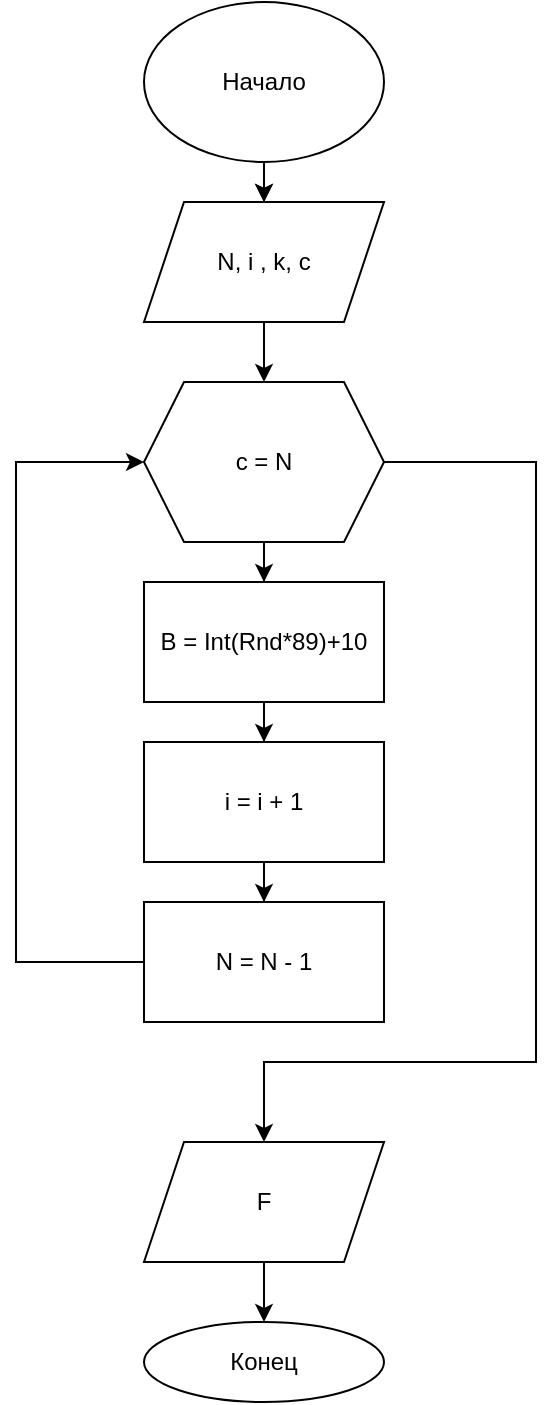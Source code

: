 <mxfile version="15.2.7" type="device"><diagram id="V4s0wtmOtkqlt9YSR5yC" name="Страница 1"><mxGraphModel dx="369" dy="705" grid="1" gridSize="10" guides="1" tooltips="1" connect="1" arrows="1" fold="1" page="1" pageScale="1" pageWidth="827" pageHeight="1169" math="0" shadow="0"><root><mxCell id="0"/><mxCell id="1" parent="0"/><mxCell id="vB_fgO0X-tghzCVarDYp-7" style="edgeStyle=orthogonalEdgeStyle;rounded=0;orthogonalLoop=1;jettySize=auto;html=1;" edge="1" parent="1" source="vB_fgO0X-tghzCVarDYp-2" target="vB_fgO0X-tghzCVarDYp-8"><mxGeometry relative="1" as="geometry"><mxPoint x="420" y="330" as="targetPoint"/></mxGeometry></mxCell><mxCell id="vB_fgO0X-tghzCVarDYp-14" style="edgeStyle=orthogonalEdgeStyle;rounded=0;orthogonalLoop=1;jettySize=auto;html=1;" edge="1" parent="1" source="vB_fgO0X-tghzCVarDYp-2" target="vB_fgO0X-tghzCVarDYp-15"><mxGeometry relative="1" as="geometry"><mxPoint x="540" y="230" as="targetPoint"/><Array as="points"><mxPoint x="550" y="230"/><mxPoint x="550" y="530"/><mxPoint x="414" y="530"/></Array></mxGeometry></mxCell><mxCell id="vB_fgO0X-tghzCVarDYp-2" value="c = N" style="shape=hexagon;perimeter=hexagonPerimeter2;whiteSpace=wrap;html=1;fixedSize=1;" vertex="1" parent="1"><mxGeometry x="354" y="190" width="120" height="80" as="geometry"/></mxCell><mxCell id="vB_fgO0X-tghzCVarDYp-4" style="edgeStyle=orthogonalEdgeStyle;rounded=0;orthogonalLoop=1;jettySize=auto;html=1;" edge="1" parent="1" source="vB_fgO0X-tghzCVarDYp-3" target="vB_fgO0X-tghzCVarDYp-5"><mxGeometry relative="1" as="geometry"><mxPoint x="414" y="120" as="targetPoint"/></mxGeometry></mxCell><mxCell id="vB_fgO0X-tghzCVarDYp-18" value="" style="edgeStyle=orthogonalEdgeStyle;rounded=0;orthogonalLoop=1;jettySize=auto;html=1;" edge="1" parent="1" source="vB_fgO0X-tghzCVarDYp-3" target="vB_fgO0X-tghzCVarDYp-5"><mxGeometry relative="1" as="geometry"/></mxCell><mxCell id="vB_fgO0X-tghzCVarDYp-3" value="Начало" style="ellipse;whiteSpace=wrap;html=1;" vertex="1" parent="1"><mxGeometry x="354" width="120" height="80" as="geometry"/></mxCell><mxCell id="vB_fgO0X-tghzCVarDYp-6" style="edgeStyle=orthogonalEdgeStyle;rounded=0;orthogonalLoop=1;jettySize=auto;html=1;" edge="1" parent="1" source="vB_fgO0X-tghzCVarDYp-5" target="vB_fgO0X-tghzCVarDYp-2"><mxGeometry relative="1" as="geometry"/></mxCell><mxCell id="vB_fgO0X-tghzCVarDYp-5" value="N, i , k, c" style="shape=parallelogram;perimeter=parallelogramPerimeter;whiteSpace=wrap;html=1;fixedSize=1;" vertex="1" parent="1"><mxGeometry x="354" y="100" width="120" height="60" as="geometry"/></mxCell><mxCell id="vB_fgO0X-tghzCVarDYp-9" style="edgeStyle=orthogonalEdgeStyle;rounded=0;orthogonalLoop=1;jettySize=auto;html=1;" edge="1" parent="1" source="vB_fgO0X-tghzCVarDYp-8" target="vB_fgO0X-tghzCVarDYp-10"><mxGeometry relative="1" as="geometry"><mxPoint x="414" y="410" as="targetPoint"/></mxGeometry></mxCell><mxCell id="vB_fgO0X-tghzCVarDYp-8" value="B = Int(Rnd*89)+10" style="rounded=0;whiteSpace=wrap;html=1;" vertex="1" parent="1"><mxGeometry x="354" y="290" width="120" height="60" as="geometry"/></mxCell><mxCell id="vB_fgO0X-tghzCVarDYp-11" style="edgeStyle=orthogonalEdgeStyle;rounded=0;orthogonalLoop=1;jettySize=auto;html=1;" edge="1" parent="1" source="vB_fgO0X-tghzCVarDYp-10" target="vB_fgO0X-tghzCVarDYp-12"><mxGeometry relative="1" as="geometry"><mxPoint x="414" y="480" as="targetPoint"/></mxGeometry></mxCell><mxCell id="vB_fgO0X-tghzCVarDYp-10" value="i = i + 1" style="rounded=0;whiteSpace=wrap;html=1;" vertex="1" parent="1"><mxGeometry x="354" y="370" width="120" height="60" as="geometry"/></mxCell><mxCell id="vB_fgO0X-tghzCVarDYp-13" style="edgeStyle=orthogonalEdgeStyle;rounded=0;orthogonalLoop=1;jettySize=auto;html=1;entryX=0;entryY=0.5;entryDx=0;entryDy=0;" edge="1" parent="1" source="vB_fgO0X-tghzCVarDYp-12" target="vB_fgO0X-tghzCVarDYp-2"><mxGeometry relative="1" as="geometry"><Array as="points"><mxPoint x="290" y="480"/><mxPoint x="290" y="230"/></Array></mxGeometry></mxCell><mxCell id="vB_fgO0X-tghzCVarDYp-12" value="N = N - 1" style="rounded=0;whiteSpace=wrap;html=1;" vertex="1" parent="1"><mxGeometry x="354" y="450" width="120" height="60" as="geometry"/></mxCell><mxCell id="vB_fgO0X-tghzCVarDYp-16" style="edgeStyle=orthogonalEdgeStyle;rounded=0;orthogonalLoop=1;jettySize=auto;html=1;" edge="1" parent="1" source="vB_fgO0X-tghzCVarDYp-15" target="vB_fgO0X-tghzCVarDYp-17"><mxGeometry relative="1" as="geometry"><mxPoint x="414" y="670" as="targetPoint"/></mxGeometry></mxCell><mxCell id="vB_fgO0X-tghzCVarDYp-15" value="F" style="shape=parallelogram;perimeter=parallelogramPerimeter;whiteSpace=wrap;html=1;fixedSize=1;" vertex="1" parent="1"><mxGeometry x="354" y="570" width="120" height="60" as="geometry"/></mxCell><mxCell id="vB_fgO0X-tghzCVarDYp-17" value="Конец" style="ellipse;whiteSpace=wrap;html=1;" vertex="1" parent="1"><mxGeometry x="354" y="660" width="120" height="40" as="geometry"/></mxCell></root></mxGraphModel></diagram></mxfile>